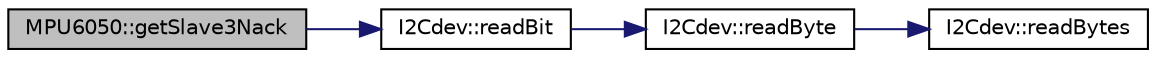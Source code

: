 digraph "MPU6050::getSlave3Nack"
{
  edge [fontname="Helvetica",fontsize="10",labelfontname="Helvetica",labelfontsize="10"];
  node [fontname="Helvetica",fontsize="10",shape=record];
  rankdir="LR";
  Node410 [label="MPU6050::getSlave3Nack",height=0.2,width=0.4,color="black", fillcolor="grey75", style="filled", fontcolor="black"];
  Node410 -> Node411 [color="midnightblue",fontsize="10",style="solid",fontname="Helvetica"];
  Node411 [label="I2Cdev::readBit",height=0.2,width=0.4,color="black", fillcolor="white", style="filled",URL="$class_i2_cdev.html#a9f104431c59658432e8b2f02c3e1acd6",tooltip="Read a single bit from an 8-bit device register. "];
  Node411 -> Node412 [color="midnightblue",fontsize="10",style="solid",fontname="Helvetica"];
  Node412 [label="I2Cdev::readByte",height=0.2,width=0.4,color="black", fillcolor="white", style="filled",URL="$class_i2_cdev.html#aef1db446b45660c6631fc780278ac366",tooltip="Read single byte from an 8-bit device register. "];
  Node412 -> Node413 [color="midnightblue",fontsize="10",style="solid",fontname="Helvetica"];
  Node413 [label="I2Cdev::readBytes",height=0.2,width=0.4,color="black", fillcolor="white", style="filled",URL="$class_i2_cdev.html#ae1eed9468ce4653e080bfd8481d2ac88",tooltip="Read multiple bytes from an 8-bit device register. "];
}
